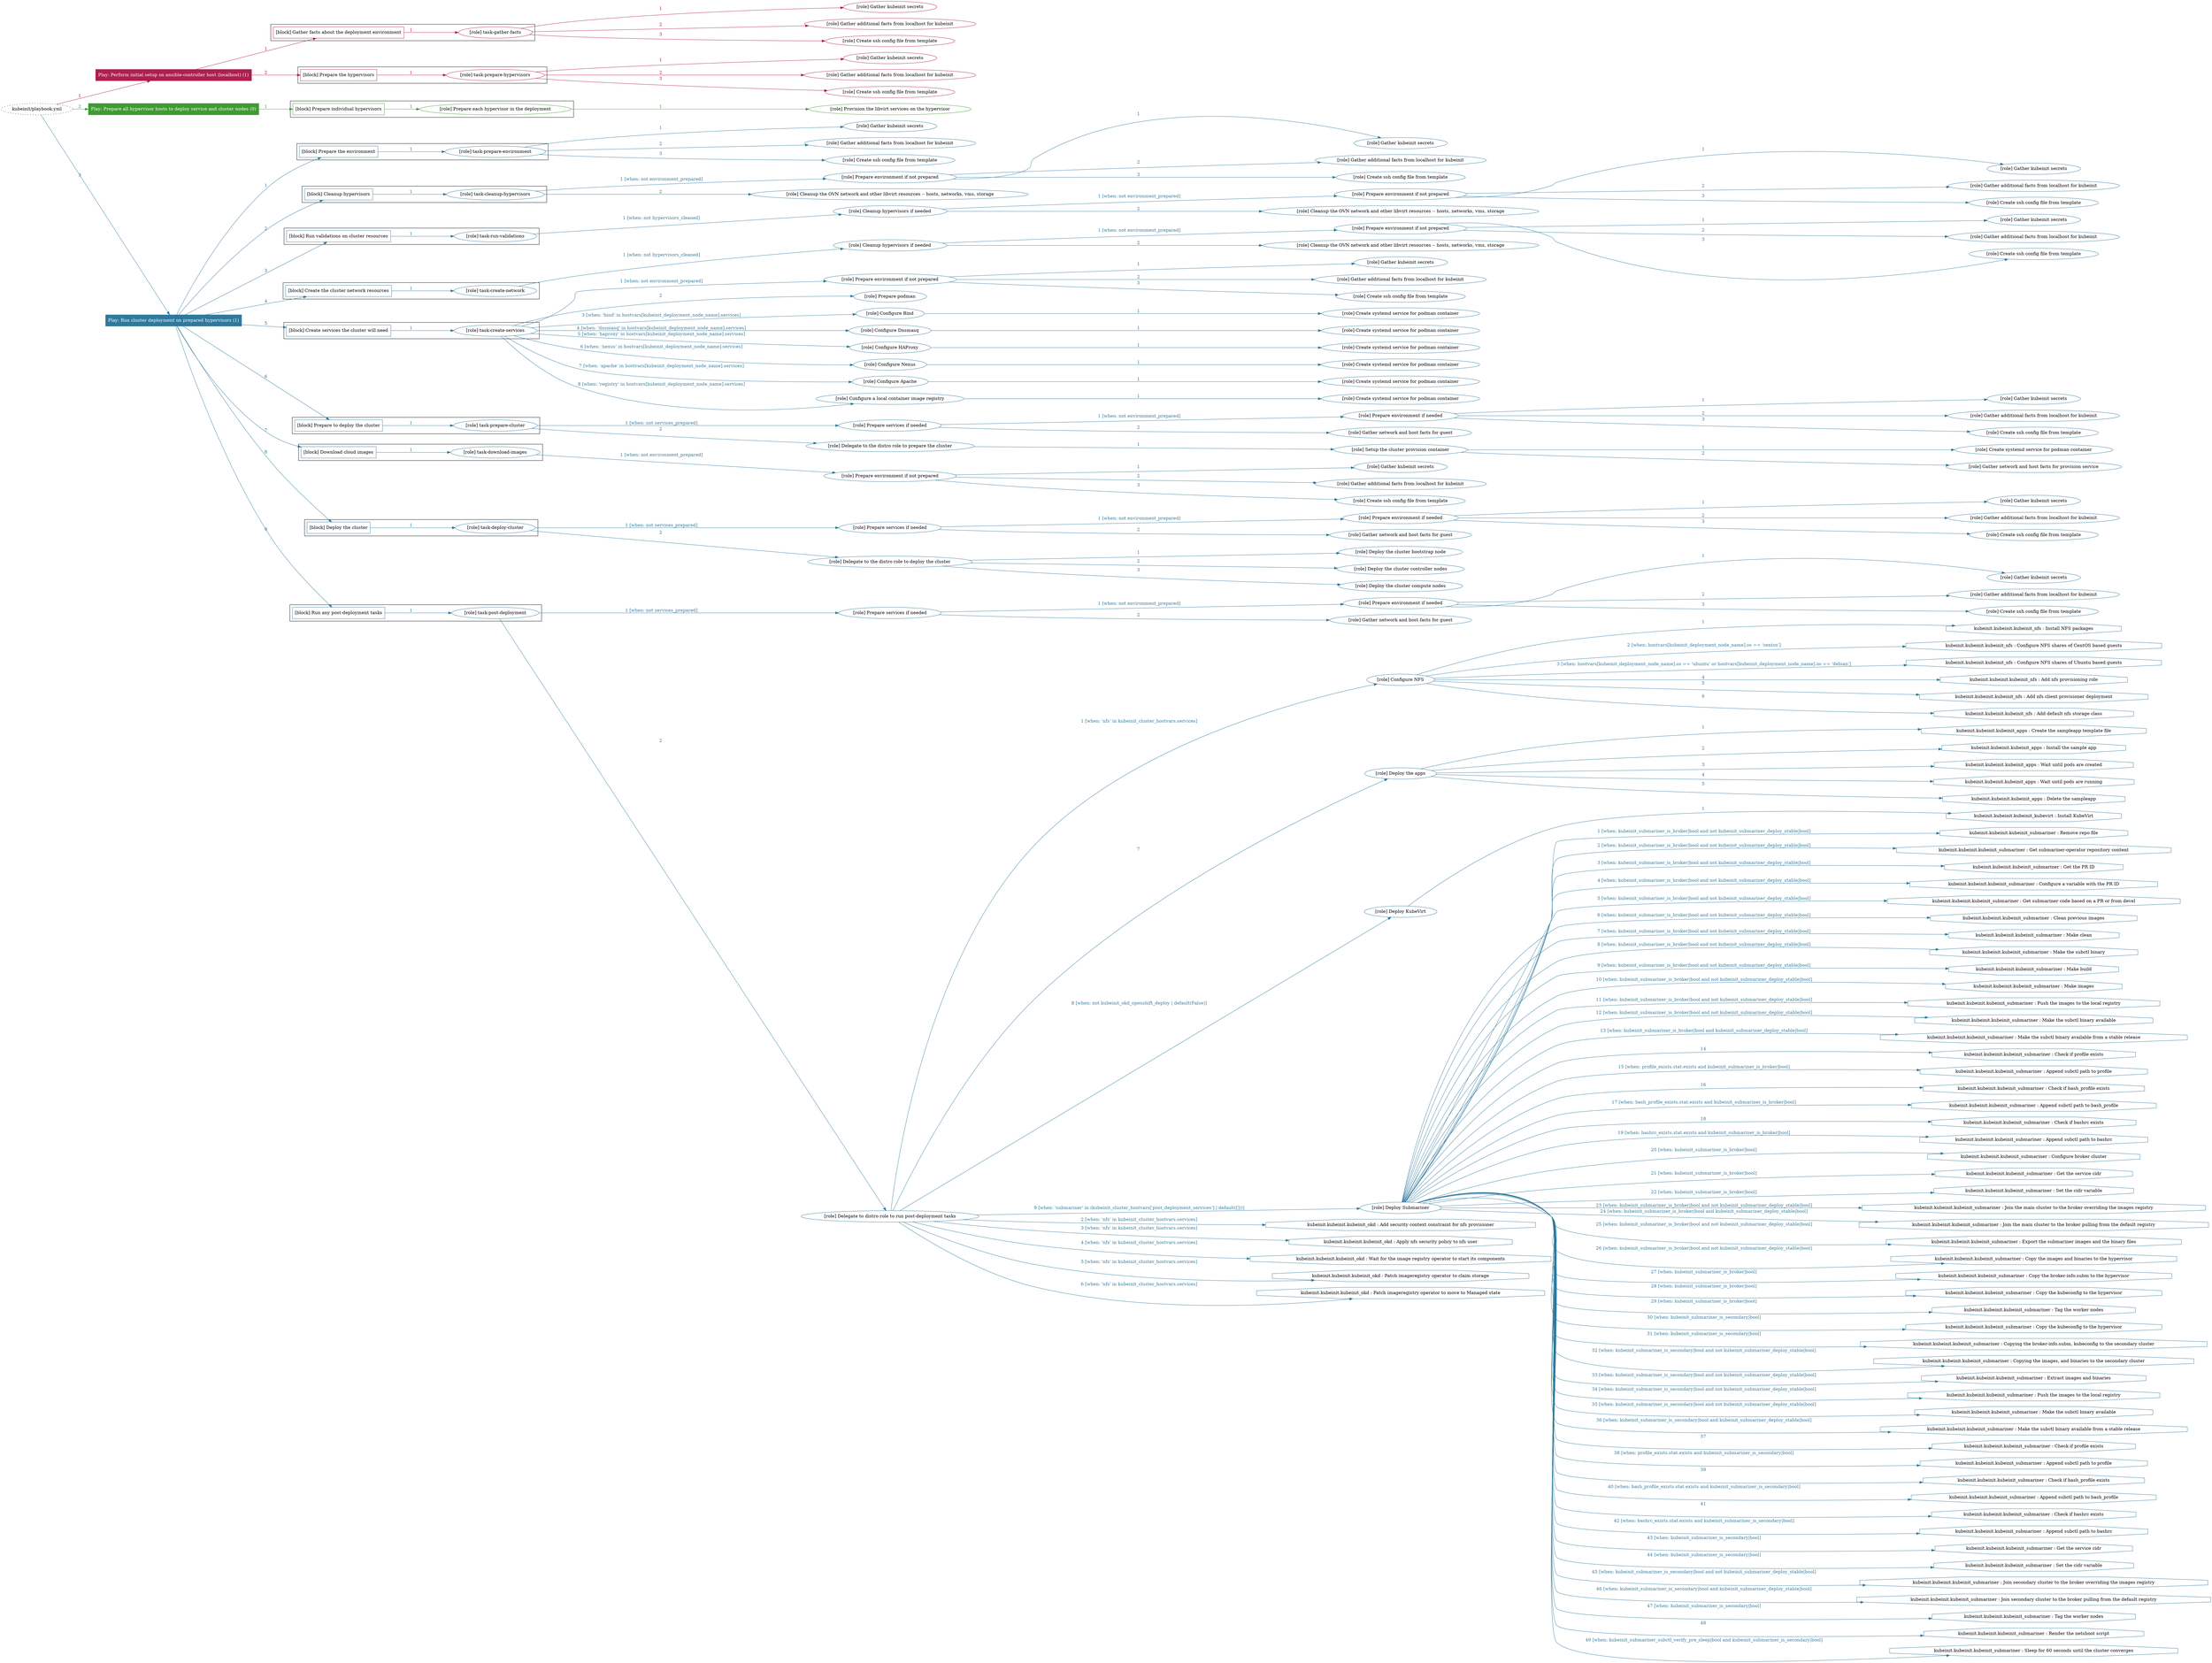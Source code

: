 digraph {
	graph [concentrate=true ordering=in rankdir=LR ratio=fill]
	edge [esep=5 sep=10]
	"kubeinit/playbook.yml" [id=root_node style=dotted]
	play_ff1b79e2 [label="Play: Perform initial setup on ansible-controller host (localhost) (1)" color="#ac204f" fontcolor="#ffffff" id=play_ff1b79e2 shape=box style=filled tooltip=localhost]
	"kubeinit/playbook.yml" -> play_ff1b79e2 [label="1 " color="#ac204f" fontcolor="#ac204f" id=edge_8318287f labeltooltip="1 " tooltip="1 "]
	subgraph "Gather kubeinit secrets" {
		role_d8b28b90 [label="[role] Gather kubeinit secrets" color="#ac204f" id=role_d8b28b90 tooltip="Gather kubeinit secrets"]
	}
	subgraph "Gather additional facts from localhost for kubeinit" {
		role_a167abe1 [label="[role] Gather additional facts from localhost for kubeinit" color="#ac204f" id=role_a167abe1 tooltip="Gather additional facts from localhost for kubeinit"]
	}
	subgraph "Create ssh config file from template" {
		role_71cc9ff4 [label="[role] Create ssh config file from template" color="#ac204f" id=role_71cc9ff4 tooltip="Create ssh config file from template"]
	}
	subgraph "task-gather-facts" {
		role_02ff4024 [label="[role] task-gather-facts" color="#ac204f" id=role_02ff4024 tooltip="task-gather-facts"]
		role_02ff4024 -> role_d8b28b90 [label="1 " color="#ac204f" fontcolor="#ac204f" id=edge_f868f415 labeltooltip="1 " tooltip="1 "]
		role_02ff4024 -> role_a167abe1 [label="2 " color="#ac204f" fontcolor="#ac204f" id=edge_9d001c9e labeltooltip="2 " tooltip="2 "]
		role_02ff4024 -> role_71cc9ff4 [label="3 " color="#ac204f" fontcolor="#ac204f" id=edge_0d9bae83 labeltooltip="3 " tooltip="3 "]
	}
	subgraph "Gather kubeinit secrets" {
		role_dc111de8 [label="[role] Gather kubeinit secrets" color="#ac204f" id=role_dc111de8 tooltip="Gather kubeinit secrets"]
	}
	subgraph "Gather additional facts from localhost for kubeinit" {
		role_6be0e063 [label="[role] Gather additional facts from localhost for kubeinit" color="#ac204f" id=role_6be0e063 tooltip="Gather additional facts from localhost for kubeinit"]
	}
	subgraph "Create ssh config file from template" {
		role_2a8935b2 [label="[role] Create ssh config file from template" color="#ac204f" id=role_2a8935b2 tooltip="Create ssh config file from template"]
	}
	subgraph "task-prepare-hypervisors" {
		role_f188f25c [label="[role] task-prepare-hypervisors" color="#ac204f" id=role_f188f25c tooltip="task-prepare-hypervisors"]
		role_f188f25c -> role_dc111de8 [label="1 " color="#ac204f" fontcolor="#ac204f" id=edge_ee0a3220 labeltooltip="1 " tooltip="1 "]
		role_f188f25c -> role_6be0e063 [label="2 " color="#ac204f" fontcolor="#ac204f" id=edge_3f80ad55 labeltooltip="2 " tooltip="2 "]
		role_f188f25c -> role_2a8935b2 [label="3 " color="#ac204f" fontcolor="#ac204f" id=edge_6bb64b2f labeltooltip="3 " tooltip="3 "]
	}
	subgraph "Play: Perform initial setup on ansible-controller host (localhost) (1)" {
		play_ff1b79e2 -> block_fb53c633 [label=1 color="#ac204f" fontcolor="#ac204f" id=edge_fc867b2b labeltooltip=1 tooltip=1]
		subgraph cluster_block_fb53c633 {
			block_fb53c633 [label="[block] Gather facts about the deployment environment" color="#ac204f" id=block_fb53c633 labeltooltip="Gather facts about the deployment environment" shape=box tooltip="Gather facts about the deployment environment"]
			block_fb53c633 -> role_02ff4024 [label="1 " color="#ac204f" fontcolor="#ac204f" id=edge_5dedfd2b labeltooltip="1 " tooltip="1 "]
		}
		play_ff1b79e2 -> block_cceb5ecb [label=2 color="#ac204f" fontcolor="#ac204f" id=edge_85da1198 labeltooltip=2 tooltip=2]
		subgraph cluster_block_cceb5ecb {
			block_cceb5ecb [label="[block] Prepare the hypervisors" color="#ac204f" id=block_cceb5ecb labeltooltip="Prepare the hypervisors" shape=box tooltip="Prepare the hypervisors"]
			block_cceb5ecb -> role_f188f25c [label="1 " color="#ac204f" fontcolor="#ac204f" id=edge_8666dd9d labeltooltip="1 " tooltip="1 "]
		}
	}
	play_077a8ab8 [label="Play: Prepare all hypervisor hosts to deploy service and cluster nodes (0)" color="#3d9c30" fontcolor="#ffffff" id=play_077a8ab8 shape=box style=filled tooltip="Play: Prepare all hypervisor hosts to deploy service and cluster nodes (0)"]
	"kubeinit/playbook.yml" -> play_077a8ab8 [label="2 " color="#3d9c30" fontcolor="#3d9c30" id=edge_f90cd1e7 labeltooltip="2 " tooltip="2 "]
	subgraph "Provision the libvirt services on the hypervisor" {
		role_72c744b0 [label="[role] Provision the libvirt services on the hypervisor" color="#3d9c30" id=role_72c744b0 tooltip="Provision the libvirt services on the hypervisor"]
	}
	subgraph "Prepare each hypervisor in the deployment" {
		role_0fb3da03 [label="[role] Prepare each hypervisor in the deployment" color="#3d9c30" id=role_0fb3da03 tooltip="Prepare each hypervisor in the deployment"]
		role_0fb3da03 -> role_72c744b0 [label="1 " color="#3d9c30" fontcolor="#3d9c30" id=edge_b9c2b9c2 labeltooltip="1 " tooltip="1 "]
	}
	subgraph "Play: Prepare all hypervisor hosts to deploy service and cluster nodes (0)" {
		play_077a8ab8 -> block_b13986ed [label=1 color="#3d9c30" fontcolor="#3d9c30" id=edge_7ab3df4d labeltooltip=1 tooltip=1]
		subgraph cluster_block_b13986ed {
			block_b13986ed [label="[block] Prepare individual hypervisors" color="#3d9c30" id=block_b13986ed labeltooltip="Prepare individual hypervisors" shape=box tooltip="Prepare individual hypervisors"]
			block_b13986ed -> role_0fb3da03 [label="1 " color="#3d9c30" fontcolor="#3d9c30" id=edge_cb542734 labeltooltip="1 " tooltip="1 "]
		}
	}
	play_94809717 [label="Play: Run cluster deployment on prepared hypervisors (1)" color="#30799c" fontcolor="#ffffff" id=play_94809717 shape=box style=filled tooltip=localhost]
	"kubeinit/playbook.yml" -> play_94809717 [label="3 " color="#30799c" fontcolor="#30799c" id=edge_b51b0674 labeltooltip="3 " tooltip="3 "]
	subgraph "Gather kubeinit secrets" {
		role_678c2941 [label="[role] Gather kubeinit secrets" color="#30799c" id=role_678c2941 tooltip="Gather kubeinit secrets"]
	}
	subgraph "Gather additional facts from localhost for kubeinit" {
		role_488c61ac [label="[role] Gather additional facts from localhost for kubeinit" color="#30799c" id=role_488c61ac tooltip="Gather additional facts from localhost for kubeinit"]
	}
	subgraph "Create ssh config file from template" {
		role_7b72ed5b [label="[role] Create ssh config file from template" color="#30799c" id=role_7b72ed5b tooltip="Create ssh config file from template"]
	}
	subgraph "task-prepare-environment" {
		role_c2a000fa [label="[role] task-prepare-environment" color="#30799c" id=role_c2a000fa tooltip="task-prepare-environment"]
		role_c2a000fa -> role_678c2941 [label="1 " color="#30799c" fontcolor="#30799c" id=edge_46d9f3ea labeltooltip="1 " tooltip="1 "]
		role_c2a000fa -> role_488c61ac [label="2 " color="#30799c" fontcolor="#30799c" id=edge_b5a9d8b1 labeltooltip="2 " tooltip="2 "]
		role_c2a000fa -> role_7b72ed5b [label="3 " color="#30799c" fontcolor="#30799c" id=edge_6c03a6fa labeltooltip="3 " tooltip="3 "]
	}
	subgraph "Gather kubeinit secrets" {
		role_05e5d0f3 [label="[role] Gather kubeinit secrets" color="#30799c" id=role_05e5d0f3 tooltip="Gather kubeinit secrets"]
	}
	subgraph "Gather additional facts from localhost for kubeinit" {
		role_333f3779 [label="[role] Gather additional facts from localhost for kubeinit" color="#30799c" id=role_333f3779 tooltip="Gather additional facts from localhost for kubeinit"]
	}
	subgraph "Create ssh config file from template" {
		role_ace85f7f [label="[role] Create ssh config file from template" color="#30799c" id=role_ace85f7f tooltip="Create ssh config file from template"]
	}
	subgraph "Prepare environment if not prepared" {
		role_0238b2d4 [label="[role] Prepare environment if not prepared" color="#30799c" id=role_0238b2d4 tooltip="Prepare environment if not prepared"]
		role_0238b2d4 -> role_05e5d0f3 [label="1 " color="#30799c" fontcolor="#30799c" id=edge_aef45d15 labeltooltip="1 " tooltip="1 "]
		role_0238b2d4 -> role_333f3779 [label="2 " color="#30799c" fontcolor="#30799c" id=edge_a19f9673 labeltooltip="2 " tooltip="2 "]
		role_0238b2d4 -> role_ace85f7f [label="3 " color="#30799c" fontcolor="#30799c" id=edge_03987139 labeltooltip="3 " tooltip="3 "]
	}
	subgraph "Cleanup the OVN network and other libvirt resources -- hosts, networks, vms, storage" {
		role_616394b2 [label="[role] Cleanup the OVN network and other libvirt resources -- hosts, networks, vms, storage" color="#30799c" id=role_616394b2 tooltip="Cleanup the OVN network and other libvirt resources -- hosts, networks, vms, storage"]
	}
	subgraph "task-cleanup-hypervisors" {
		role_72465f56 [label="[role] task-cleanup-hypervisors" color="#30799c" id=role_72465f56 tooltip="task-cleanup-hypervisors"]
		role_72465f56 -> role_0238b2d4 [label="1 [when: not environment_prepared]" color="#30799c" fontcolor="#30799c" id=edge_f42d510f labeltooltip="1 [when: not environment_prepared]" tooltip="1 [when: not environment_prepared]"]
		role_72465f56 -> role_616394b2 [label="2 " color="#30799c" fontcolor="#30799c" id=edge_e49c8ef5 labeltooltip="2 " tooltip="2 "]
	}
	subgraph "Gather kubeinit secrets" {
		role_cecd6a66 [label="[role] Gather kubeinit secrets" color="#30799c" id=role_cecd6a66 tooltip="Gather kubeinit secrets"]
	}
	subgraph "Gather additional facts from localhost for kubeinit" {
		role_ef78c27b [label="[role] Gather additional facts from localhost for kubeinit" color="#30799c" id=role_ef78c27b tooltip="Gather additional facts from localhost for kubeinit"]
	}
	subgraph "Create ssh config file from template" {
		role_267bfd6a [label="[role] Create ssh config file from template" color="#30799c" id=role_267bfd6a tooltip="Create ssh config file from template"]
	}
	subgraph "Prepare environment if not prepared" {
		role_26622c38 [label="[role] Prepare environment if not prepared" color="#30799c" id=role_26622c38 tooltip="Prepare environment if not prepared"]
		role_26622c38 -> role_cecd6a66 [label="1 " color="#30799c" fontcolor="#30799c" id=edge_ec56030a labeltooltip="1 " tooltip="1 "]
		role_26622c38 -> role_ef78c27b [label="2 " color="#30799c" fontcolor="#30799c" id=edge_ec82acbd labeltooltip="2 " tooltip="2 "]
		role_26622c38 -> role_267bfd6a [label="3 " color="#30799c" fontcolor="#30799c" id=edge_86b16111 labeltooltip="3 " tooltip="3 "]
	}
	subgraph "Cleanup the OVN network and other libvirt resources -- hosts, networks, vms, storage" {
		role_94327c3f [label="[role] Cleanup the OVN network and other libvirt resources -- hosts, networks, vms, storage" color="#30799c" id=role_94327c3f tooltip="Cleanup the OVN network and other libvirt resources -- hosts, networks, vms, storage"]
	}
	subgraph "Cleanup hypervisors if needed" {
		role_ff011d77 [label="[role] Cleanup hypervisors if needed" color="#30799c" id=role_ff011d77 tooltip="Cleanup hypervisors if needed"]
		role_ff011d77 -> role_26622c38 [label="1 [when: not environment_prepared]" color="#30799c" fontcolor="#30799c" id=edge_973f9417 labeltooltip="1 [when: not environment_prepared]" tooltip="1 [when: not environment_prepared]"]
		role_ff011d77 -> role_94327c3f [label="2 " color="#30799c" fontcolor="#30799c" id=edge_fd1baced labeltooltip="2 " tooltip="2 "]
	}
	subgraph "task-run-validations" {
		role_f128eb73 [label="[role] task-run-validations" color="#30799c" id=role_f128eb73 tooltip="task-run-validations"]
		role_f128eb73 -> role_ff011d77 [label="1 [when: not hypervisors_cleaned]" color="#30799c" fontcolor="#30799c" id=edge_7b6918a3 labeltooltip="1 [when: not hypervisors_cleaned]" tooltip="1 [when: not hypervisors_cleaned]"]
	}
	subgraph "Gather kubeinit secrets" {
		role_540fd5a6 [label="[role] Gather kubeinit secrets" color="#30799c" id=role_540fd5a6 tooltip="Gather kubeinit secrets"]
	}
	subgraph "Gather additional facts from localhost for kubeinit" {
		role_38cfe9eb [label="[role] Gather additional facts from localhost for kubeinit" color="#30799c" id=role_38cfe9eb tooltip="Gather additional facts from localhost for kubeinit"]
	}
	subgraph "Create ssh config file from template" {
		role_f117fc6b [label="[role] Create ssh config file from template" color="#30799c" id=role_f117fc6b tooltip="Create ssh config file from template"]
	}
	subgraph "Prepare environment if not prepared" {
		role_3c3ba39e [label="[role] Prepare environment if not prepared" color="#30799c" id=role_3c3ba39e tooltip="Prepare environment if not prepared"]
		role_3c3ba39e -> role_540fd5a6 [label="1 " color="#30799c" fontcolor="#30799c" id=edge_9100d9a2 labeltooltip="1 " tooltip="1 "]
		role_3c3ba39e -> role_38cfe9eb [label="2 " color="#30799c" fontcolor="#30799c" id=edge_06fc8ae8 labeltooltip="2 " tooltip="2 "]
		role_3c3ba39e -> role_f117fc6b [label="3 " color="#30799c" fontcolor="#30799c" id=edge_2fa6c5a1 labeltooltip="3 " tooltip="3 "]
	}
	subgraph "Cleanup the OVN network and other libvirt resources -- hosts, networks, vms, storage" {
		role_e37123b8 [label="[role] Cleanup the OVN network and other libvirt resources -- hosts, networks, vms, storage" color="#30799c" id=role_e37123b8 tooltip="Cleanup the OVN network and other libvirt resources -- hosts, networks, vms, storage"]
	}
	subgraph "Cleanup hypervisors if needed" {
		role_89b17f86 [label="[role] Cleanup hypervisors if needed" color="#30799c" id=role_89b17f86 tooltip="Cleanup hypervisors if needed"]
		role_89b17f86 -> role_3c3ba39e [label="1 [when: not environment_prepared]" color="#30799c" fontcolor="#30799c" id=edge_f8e1616c labeltooltip="1 [when: not environment_prepared]" tooltip="1 [when: not environment_prepared]"]
		role_89b17f86 -> role_e37123b8 [label="2 " color="#30799c" fontcolor="#30799c" id=edge_3fbf0de9 labeltooltip="2 " tooltip="2 "]
	}
	subgraph "task-create-network" {
		role_cbb9775d [label="[role] task-create-network" color="#30799c" id=role_cbb9775d tooltip="task-create-network"]
		role_cbb9775d -> role_89b17f86 [label="1 [when: not hypervisors_cleaned]" color="#30799c" fontcolor="#30799c" id=edge_5fccc214 labeltooltip="1 [when: not hypervisors_cleaned]" tooltip="1 [when: not hypervisors_cleaned]"]
	}
	subgraph "Gather kubeinit secrets" {
		role_8ccaec32 [label="[role] Gather kubeinit secrets" color="#30799c" id=role_8ccaec32 tooltip="Gather kubeinit secrets"]
	}
	subgraph "Gather additional facts from localhost for kubeinit" {
		role_ca7158e9 [label="[role] Gather additional facts from localhost for kubeinit" color="#30799c" id=role_ca7158e9 tooltip="Gather additional facts from localhost for kubeinit"]
	}
	subgraph "Create ssh config file from template" {
		role_61649ff3 [label="[role] Create ssh config file from template" color="#30799c" id=role_61649ff3 tooltip="Create ssh config file from template"]
	}
	subgraph "Prepare environment if not prepared" {
		role_e39cadbd [label="[role] Prepare environment if not prepared" color="#30799c" id=role_e39cadbd tooltip="Prepare environment if not prepared"]
		role_e39cadbd -> role_8ccaec32 [label="1 " color="#30799c" fontcolor="#30799c" id=edge_41f5116b labeltooltip="1 " tooltip="1 "]
		role_e39cadbd -> role_ca7158e9 [label="2 " color="#30799c" fontcolor="#30799c" id=edge_4301fe88 labeltooltip="2 " tooltip="2 "]
		role_e39cadbd -> role_61649ff3 [label="3 " color="#30799c" fontcolor="#30799c" id=edge_a261abb2 labeltooltip="3 " tooltip="3 "]
	}
	subgraph "Prepare podman" {
		role_8f5d5a46 [label="[role] Prepare podman" color="#30799c" id=role_8f5d5a46 tooltip="Prepare podman"]
	}
	subgraph "Create systemd service for podman container" {
		role_9f050003 [label="[role] Create systemd service for podman container" color="#30799c" id=role_9f050003 tooltip="Create systemd service for podman container"]
	}
	subgraph "Configure Bind" {
		role_716b3406 [label="[role] Configure Bind" color="#30799c" id=role_716b3406 tooltip="Configure Bind"]
		role_716b3406 -> role_9f050003 [label="1 " color="#30799c" fontcolor="#30799c" id=edge_9a1ec619 labeltooltip="1 " tooltip="1 "]
	}
	subgraph "Create systemd service for podman container" {
		role_e33a2689 [label="[role] Create systemd service for podman container" color="#30799c" id=role_e33a2689 tooltip="Create systemd service for podman container"]
	}
	subgraph "Configure Dnsmasq" {
		role_f0f23cbd [label="[role] Configure Dnsmasq" color="#30799c" id=role_f0f23cbd tooltip="Configure Dnsmasq"]
		role_f0f23cbd -> role_e33a2689 [label="1 " color="#30799c" fontcolor="#30799c" id=edge_327f0eb1 labeltooltip="1 " tooltip="1 "]
	}
	subgraph "Create systemd service for podman container" {
		role_a33fdbaf [label="[role] Create systemd service for podman container" color="#30799c" id=role_a33fdbaf tooltip="Create systemd service for podman container"]
	}
	subgraph "Configure HAProxy" {
		role_596b890f [label="[role] Configure HAProxy" color="#30799c" id=role_596b890f tooltip="Configure HAProxy"]
		role_596b890f -> role_a33fdbaf [label="1 " color="#30799c" fontcolor="#30799c" id=edge_f2af44e6 labeltooltip="1 " tooltip="1 "]
	}
	subgraph "Create systemd service for podman container" {
		role_420d55e8 [label="[role] Create systemd service for podman container" color="#30799c" id=role_420d55e8 tooltip="Create systemd service for podman container"]
	}
	subgraph "Configure Nexus" {
		role_b13f3c98 [label="[role] Configure Nexus" color="#30799c" id=role_b13f3c98 tooltip="Configure Nexus"]
		role_b13f3c98 -> role_420d55e8 [label="1 " color="#30799c" fontcolor="#30799c" id=edge_498a5691 labeltooltip="1 " tooltip="1 "]
	}
	subgraph "Create systemd service for podman container" {
		role_a51a8e5d [label="[role] Create systemd service for podman container" color="#30799c" id=role_a51a8e5d tooltip="Create systemd service for podman container"]
	}
	subgraph "Configure Apache" {
		role_227e3a45 [label="[role] Configure Apache" color="#30799c" id=role_227e3a45 tooltip="Configure Apache"]
		role_227e3a45 -> role_a51a8e5d [label="1 " color="#30799c" fontcolor="#30799c" id=edge_ba8edd13 labeltooltip="1 " tooltip="1 "]
	}
	subgraph "Create systemd service for podman container" {
		role_6371653b [label="[role] Create systemd service for podman container" color="#30799c" id=role_6371653b tooltip="Create systemd service for podman container"]
	}
	subgraph "Configure a local container image registry" {
		role_7eb9f7c0 [label="[role] Configure a local container image registry" color="#30799c" id=role_7eb9f7c0 tooltip="Configure a local container image registry"]
		role_7eb9f7c0 -> role_6371653b [label="1 " color="#30799c" fontcolor="#30799c" id=edge_13894af1 labeltooltip="1 " tooltip="1 "]
	}
	subgraph "task-create-services" {
		role_957ee223 [label="[role] task-create-services" color="#30799c" id=role_957ee223 tooltip="task-create-services"]
		role_957ee223 -> role_e39cadbd [label="1 [when: not environment_prepared]" color="#30799c" fontcolor="#30799c" id=edge_52337919 labeltooltip="1 [when: not environment_prepared]" tooltip="1 [when: not environment_prepared]"]
		role_957ee223 -> role_8f5d5a46 [label="2 " color="#30799c" fontcolor="#30799c" id=edge_8cdeb2dc labeltooltip="2 " tooltip="2 "]
		role_957ee223 -> role_716b3406 [label="3 [when: 'bind' in hostvars[kubeinit_deployment_node_name].services]" color="#30799c" fontcolor="#30799c" id=edge_e0833a18 labeltooltip="3 [when: 'bind' in hostvars[kubeinit_deployment_node_name].services]" tooltip="3 [when: 'bind' in hostvars[kubeinit_deployment_node_name].services]"]
		role_957ee223 -> role_f0f23cbd [label="4 [when: 'dnsmasq' in hostvars[kubeinit_deployment_node_name].services]" color="#30799c" fontcolor="#30799c" id=edge_9d3716f3 labeltooltip="4 [when: 'dnsmasq' in hostvars[kubeinit_deployment_node_name].services]" tooltip="4 [when: 'dnsmasq' in hostvars[kubeinit_deployment_node_name].services]"]
		role_957ee223 -> role_596b890f [label="5 [when: 'haproxy' in hostvars[kubeinit_deployment_node_name].services]" color="#30799c" fontcolor="#30799c" id=edge_b6444a2f labeltooltip="5 [when: 'haproxy' in hostvars[kubeinit_deployment_node_name].services]" tooltip="5 [when: 'haproxy' in hostvars[kubeinit_deployment_node_name].services]"]
		role_957ee223 -> role_b13f3c98 [label="6 [when: 'nexus' in hostvars[kubeinit_deployment_node_name].services]" color="#30799c" fontcolor="#30799c" id=edge_087966f6 labeltooltip="6 [when: 'nexus' in hostvars[kubeinit_deployment_node_name].services]" tooltip="6 [when: 'nexus' in hostvars[kubeinit_deployment_node_name].services]"]
		role_957ee223 -> role_227e3a45 [label="7 [when: 'apache' in hostvars[kubeinit_deployment_node_name].services]" color="#30799c" fontcolor="#30799c" id=edge_3fa598dd labeltooltip="7 [when: 'apache' in hostvars[kubeinit_deployment_node_name].services]" tooltip="7 [when: 'apache' in hostvars[kubeinit_deployment_node_name].services]"]
		role_957ee223 -> role_7eb9f7c0 [label="8 [when: 'registry' in hostvars[kubeinit_deployment_node_name].services]" color="#30799c" fontcolor="#30799c" id=edge_9ad9060b labeltooltip="8 [when: 'registry' in hostvars[kubeinit_deployment_node_name].services]" tooltip="8 [when: 'registry' in hostvars[kubeinit_deployment_node_name].services]"]
	}
	subgraph "Gather kubeinit secrets" {
		role_d8628e29 [label="[role] Gather kubeinit secrets" color="#30799c" id=role_d8628e29 tooltip="Gather kubeinit secrets"]
	}
	subgraph "Gather additional facts from localhost for kubeinit" {
		role_20963766 [label="[role] Gather additional facts from localhost for kubeinit" color="#30799c" id=role_20963766 tooltip="Gather additional facts from localhost for kubeinit"]
	}
	subgraph "Create ssh config file from template" {
		role_5216628f [label="[role] Create ssh config file from template" color="#30799c" id=role_5216628f tooltip="Create ssh config file from template"]
	}
	subgraph "Prepare environment if needed" {
		role_26ab3c93 [label="[role] Prepare environment if needed" color="#30799c" id=role_26ab3c93 tooltip="Prepare environment if needed"]
		role_26ab3c93 -> role_d8628e29 [label="1 " color="#30799c" fontcolor="#30799c" id=edge_bee80049 labeltooltip="1 " tooltip="1 "]
		role_26ab3c93 -> role_20963766 [label="2 " color="#30799c" fontcolor="#30799c" id=edge_04f54cef labeltooltip="2 " tooltip="2 "]
		role_26ab3c93 -> role_5216628f [label="3 " color="#30799c" fontcolor="#30799c" id=edge_af082a29 labeltooltip="3 " tooltip="3 "]
	}
	subgraph "Gather network and host facts for guest" {
		role_a1bf70e1 [label="[role] Gather network and host facts for guest" color="#30799c" id=role_a1bf70e1 tooltip="Gather network and host facts for guest"]
	}
	subgraph "Prepare services if needed" {
		role_9972b9ef [label="[role] Prepare services if needed" color="#30799c" id=role_9972b9ef tooltip="Prepare services if needed"]
		role_9972b9ef -> role_26ab3c93 [label="1 [when: not environment_prepared]" color="#30799c" fontcolor="#30799c" id=edge_2a54e5a1 labeltooltip="1 [when: not environment_prepared]" tooltip="1 [when: not environment_prepared]"]
		role_9972b9ef -> role_a1bf70e1 [label="2 " color="#30799c" fontcolor="#30799c" id=edge_c73f3b5d labeltooltip="2 " tooltip="2 "]
	}
	subgraph "Create systemd service for podman container" {
		role_11dfc1d8 [label="[role] Create systemd service for podman container" color="#30799c" id=role_11dfc1d8 tooltip="Create systemd service for podman container"]
	}
	subgraph "Gather network and host facts for provision service" {
		role_3cd6c0b5 [label="[role] Gather network and host facts for provision service" color="#30799c" id=role_3cd6c0b5 tooltip="Gather network and host facts for provision service"]
	}
	subgraph "Setup the cluster provision container" {
		role_87554a74 [label="[role] Setup the cluster provision container" color="#30799c" id=role_87554a74 tooltip="Setup the cluster provision container"]
		role_87554a74 -> role_11dfc1d8 [label="1 " color="#30799c" fontcolor="#30799c" id=edge_1a1e210c labeltooltip="1 " tooltip="1 "]
		role_87554a74 -> role_3cd6c0b5 [label="2 " color="#30799c" fontcolor="#30799c" id=edge_58fd4edc labeltooltip="2 " tooltip="2 "]
	}
	subgraph "Delegate to the distro role to prepare the cluster" {
		role_4103a7ce [label="[role] Delegate to the distro role to prepare the cluster" color="#30799c" id=role_4103a7ce tooltip="Delegate to the distro role to prepare the cluster"]
		role_4103a7ce -> role_87554a74 [label="1 " color="#30799c" fontcolor="#30799c" id=edge_4f68501d labeltooltip="1 " tooltip="1 "]
	}
	subgraph "task-prepare-cluster" {
		role_349e04fa [label="[role] task-prepare-cluster" color="#30799c" id=role_349e04fa tooltip="task-prepare-cluster"]
		role_349e04fa -> role_9972b9ef [label="1 [when: not services_prepared]" color="#30799c" fontcolor="#30799c" id=edge_0df53358 labeltooltip="1 [when: not services_prepared]" tooltip="1 [when: not services_prepared]"]
		role_349e04fa -> role_4103a7ce [label="2 " color="#30799c" fontcolor="#30799c" id=edge_a390dbce labeltooltip="2 " tooltip="2 "]
	}
	subgraph "Gather kubeinit secrets" {
		role_43787926 [label="[role] Gather kubeinit secrets" color="#30799c" id=role_43787926 tooltip="Gather kubeinit secrets"]
	}
	subgraph "Gather additional facts from localhost for kubeinit" {
		role_43016061 [label="[role] Gather additional facts from localhost for kubeinit" color="#30799c" id=role_43016061 tooltip="Gather additional facts from localhost for kubeinit"]
	}
	subgraph "Create ssh config file from template" {
		role_ee3f2617 [label="[role] Create ssh config file from template" color="#30799c" id=role_ee3f2617 tooltip="Create ssh config file from template"]
	}
	subgraph "Prepare environment if not prepared" {
		role_c54684ed [label="[role] Prepare environment if not prepared" color="#30799c" id=role_c54684ed tooltip="Prepare environment if not prepared"]
		role_c54684ed -> role_43787926 [label="1 " color="#30799c" fontcolor="#30799c" id=edge_f054b28c labeltooltip="1 " tooltip="1 "]
		role_c54684ed -> role_43016061 [label="2 " color="#30799c" fontcolor="#30799c" id=edge_a7ccd3d7 labeltooltip="2 " tooltip="2 "]
		role_c54684ed -> role_ee3f2617 [label="3 " color="#30799c" fontcolor="#30799c" id=edge_9e5ff9e1 labeltooltip="3 " tooltip="3 "]
	}
	subgraph "task-download-images" {
		role_476eae72 [label="[role] task-download-images" color="#30799c" id=role_476eae72 tooltip="task-download-images"]
		role_476eae72 -> role_c54684ed [label="1 [when: not environment_prepared]" color="#30799c" fontcolor="#30799c" id=edge_44246dbd labeltooltip="1 [when: not environment_prepared]" tooltip="1 [when: not environment_prepared]"]
	}
	subgraph "Gather kubeinit secrets" {
		role_7560f735 [label="[role] Gather kubeinit secrets" color="#30799c" id=role_7560f735 tooltip="Gather kubeinit secrets"]
	}
	subgraph "Gather additional facts from localhost for kubeinit" {
		role_ceca09ba [label="[role] Gather additional facts from localhost for kubeinit" color="#30799c" id=role_ceca09ba tooltip="Gather additional facts from localhost for kubeinit"]
	}
	subgraph "Create ssh config file from template" {
		role_3232111b [label="[role] Create ssh config file from template" color="#30799c" id=role_3232111b tooltip="Create ssh config file from template"]
	}
	subgraph "Prepare environment if needed" {
		role_01a89958 [label="[role] Prepare environment if needed" color="#30799c" id=role_01a89958 tooltip="Prepare environment if needed"]
		role_01a89958 -> role_7560f735 [label="1 " color="#30799c" fontcolor="#30799c" id=edge_17493988 labeltooltip="1 " tooltip="1 "]
		role_01a89958 -> role_ceca09ba [label="2 " color="#30799c" fontcolor="#30799c" id=edge_2a3de75d labeltooltip="2 " tooltip="2 "]
		role_01a89958 -> role_3232111b [label="3 " color="#30799c" fontcolor="#30799c" id=edge_f263952d labeltooltip="3 " tooltip="3 "]
	}
	subgraph "Gather network and host facts for guest" {
		role_e8ea13c3 [label="[role] Gather network and host facts for guest" color="#30799c" id=role_e8ea13c3 tooltip="Gather network and host facts for guest"]
	}
	subgraph "Prepare services if needed" {
		role_45800fe5 [label="[role] Prepare services if needed" color="#30799c" id=role_45800fe5 tooltip="Prepare services if needed"]
		role_45800fe5 -> role_01a89958 [label="1 [when: not environment_prepared]" color="#30799c" fontcolor="#30799c" id=edge_bacffee0 labeltooltip="1 [when: not environment_prepared]" tooltip="1 [when: not environment_prepared]"]
		role_45800fe5 -> role_e8ea13c3 [label="2 " color="#30799c" fontcolor="#30799c" id=edge_43678c48 labeltooltip="2 " tooltip="2 "]
	}
	subgraph "Deploy the cluster bootstrap node" {
		role_34a0316a [label="[role] Deploy the cluster bootstrap node" color="#30799c" id=role_34a0316a tooltip="Deploy the cluster bootstrap node"]
	}
	subgraph "Deploy the cluster controller nodes" {
		role_d3c75d96 [label="[role] Deploy the cluster controller nodes" color="#30799c" id=role_d3c75d96 tooltip="Deploy the cluster controller nodes"]
	}
	subgraph "Deploy the cluster compute nodes" {
		role_40f88bae [label="[role] Deploy the cluster compute nodes" color="#30799c" id=role_40f88bae tooltip="Deploy the cluster compute nodes"]
	}
	subgraph "Delegate to the distro role to deploy the cluster" {
		role_d76db59d [label="[role] Delegate to the distro role to deploy the cluster" color="#30799c" id=role_d76db59d tooltip="Delegate to the distro role to deploy the cluster"]
		role_d76db59d -> role_34a0316a [label="1 " color="#30799c" fontcolor="#30799c" id=edge_f0127a55 labeltooltip="1 " tooltip="1 "]
		role_d76db59d -> role_d3c75d96 [label="2 " color="#30799c" fontcolor="#30799c" id=edge_8199a9de labeltooltip="2 " tooltip="2 "]
		role_d76db59d -> role_40f88bae [label="3 " color="#30799c" fontcolor="#30799c" id=edge_df12056b labeltooltip="3 " tooltip="3 "]
	}
	subgraph "task-deploy-cluster" {
		role_2ef0db51 [label="[role] task-deploy-cluster" color="#30799c" id=role_2ef0db51 tooltip="task-deploy-cluster"]
		role_2ef0db51 -> role_45800fe5 [label="1 [when: not services_prepared]" color="#30799c" fontcolor="#30799c" id=edge_68625e41 labeltooltip="1 [when: not services_prepared]" tooltip="1 [when: not services_prepared]"]
		role_2ef0db51 -> role_d76db59d [label="2 " color="#30799c" fontcolor="#30799c" id=edge_a29baf23 labeltooltip="2 " tooltip="2 "]
	}
	subgraph "Gather kubeinit secrets" {
		role_1e2cfdc0 [label="[role] Gather kubeinit secrets" color="#30799c" id=role_1e2cfdc0 tooltip="Gather kubeinit secrets"]
	}
	subgraph "Gather additional facts from localhost for kubeinit" {
		role_61659273 [label="[role] Gather additional facts from localhost for kubeinit" color="#30799c" id=role_61659273 tooltip="Gather additional facts from localhost for kubeinit"]
	}
	subgraph "Create ssh config file from template" {
		role_174584b8 [label="[role] Create ssh config file from template" color="#30799c" id=role_174584b8 tooltip="Create ssh config file from template"]
	}
	subgraph "Prepare environment if needed" {
		role_19d2aa8c [label="[role] Prepare environment if needed" color="#30799c" id=role_19d2aa8c tooltip="Prepare environment if needed"]
		role_19d2aa8c -> role_1e2cfdc0 [label="1 " color="#30799c" fontcolor="#30799c" id=edge_805479df labeltooltip="1 " tooltip="1 "]
		role_19d2aa8c -> role_61659273 [label="2 " color="#30799c" fontcolor="#30799c" id=edge_a05514c0 labeltooltip="2 " tooltip="2 "]
		role_19d2aa8c -> role_174584b8 [label="3 " color="#30799c" fontcolor="#30799c" id=edge_65a3a28d labeltooltip="3 " tooltip="3 "]
	}
	subgraph "Gather network and host facts for guest" {
		role_1abd2689 [label="[role] Gather network and host facts for guest" color="#30799c" id=role_1abd2689 tooltip="Gather network and host facts for guest"]
	}
	subgraph "Prepare services if needed" {
		role_2c03406a [label="[role] Prepare services if needed" color="#30799c" id=role_2c03406a tooltip="Prepare services if needed"]
		role_2c03406a -> role_19d2aa8c [label="1 [when: not environment_prepared]" color="#30799c" fontcolor="#30799c" id=edge_af56c066 labeltooltip="1 [when: not environment_prepared]" tooltip="1 [when: not environment_prepared]"]
		role_2c03406a -> role_1abd2689 [label="2 " color="#30799c" fontcolor="#30799c" id=edge_c85fe8dd labeltooltip="2 " tooltip="2 "]
	}
	subgraph "Configure NFS" {
		role_a901e370 [label="[role] Configure NFS" color="#30799c" id=role_a901e370 tooltip="Configure NFS"]
		task_7524b7e7 [label="kubeinit.kubeinit.kubeinit_nfs : Install NFS packages" color="#30799c" id=task_7524b7e7 shape=octagon tooltip="kubeinit.kubeinit.kubeinit_nfs : Install NFS packages"]
		role_a901e370 -> task_7524b7e7 [label="1 " color="#30799c" fontcolor="#30799c" id=edge_8d78becd labeltooltip="1 " tooltip="1 "]
		task_1dbb4c9c [label="kubeinit.kubeinit.kubeinit_nfs : Configure NFS shares of CentOS based guests" color="#30799c" id=task_1dbb4c9c shape=octagon tooltip="kubeinit.kubeinit.kubeinit_nfs : Configure NFS shares of CentOS based guests"]
		role_a901e370 -> task_1dbb4c9c [label="2 [when: hostvars[kubeinit_deployment_node_name].os == 'centos']" color="#30799c" fontcolor="#30799c" id=edge_476aed38 labeltooltip="2 [when: hostvars[kubeinit_deployment_node_name].os == 'centos']" tooltip="2 [when: hostvars[kubeinit_deployment_node_name].os == 'centos']"]
		task_1babe411 [label="kubeinit.kubeinit.kubeinit_nfs : Configure NFS shares of Ubuntu based guests" color="#30799c" id=task_1babe411 shape=octagon tooltip="kubeinit.kubeinit.kubeinit_nfs : Configure NFS shares of Ubuntu based guests"]
		role_a901e370 -> task_1babe411 [label="3 [when: hostvars[kubeinit_deployment_node_name].os == 'ubuntu' or hostvars[kubeinit_deployment_node_name].os == 'debian']" color="#30799c" fontcolor="#30799c" id=edge_957b263b labeltooltip="3 [when: hostvars[kubeinit_deployment_node_name].os == 'ubuntu' or hostvars[kubeinit_deployment_node_name].os == 'debian']" tooltip="3 [when: hostvars[kubeinit_deployment_node_name].os == 'ubuntu' or hostvars[kubeinit_deployment_node_name].os == 'debian']"]
		task_afdc2c66 [label="kubeinit.kubeinit.kubeinit_nfs : Add nfs provisioning role" color="#30799c" id=task_afdc2c66 shape=octagon tooltip="kubeinit.kubeinit.kubeinit_nfs : Add nfs provisioning role"]
		role_a901e370 -> task_afdc2c66 [label="4 " color="#30799c" fontcolor="#30799c" id=edge_5b771b3b labeltooltip="4 " tooltip="4 "]
		task_3e59fa4a [label="kubeinit.kubeinit.kubeinit_nfs : Add nfs client provisioner deployment" color="#30799c" id=task_3e59fa4a shape=octagon tooltip="kubeinit.kubeinit.kubeinit_nfs : Add nfs client provisioner deployment"]
		role_a901e370 -> task_3e59fa4a [label="5 " color="#30799c" fontcolor="#30799c" id=edge_522998d5 labeltooltip="5 " tooltip="5 "]
		task_a957ecae [label="kubeinit.kubeinit.kubeinit_nfs : Add default nfs storage class" color="#30799c" id=task_a957ecae shape=octagon tooltip="kubeinit.kubeinit.kubeinit_nfs : Add default nfs storage class"]
		role_a901e370 -> task_a957ecae [label="6 " color="#30799c" fontcolor="#30799c" id=edge_ea475268 labeltooltip="6 " tooltip="6 "]
	}
	subgraph "Deploy the apps" {
		role_5c707d32 [label="[role] Deploy the apps" color="#30799c" id=role_5c707d32 tooltip="Deploy the apps"]
		task_8324b462 [label="kubeinit.kubeinit.kubeinit_apps : Create the sampleapp template file" color="#30799c" id=task_8324b462 shape=octagon tooltip="kubeinit.kubeinit.kubeinit_apps : Create the sampleapp template file"]
		role_5c707d32 -> task_8324b462 [label="1 " color="#30799c" fontcolor="#30799c" id=edge_6fcbf1b3 labeltooltip="1 " tooltip="1 "]
		task_2e656832 [label="kubeinit.kubeinit.kubeinit_apps : Install the sample app" color="#30799c" id=task_2e656832 shape=octagon tooltip="kubeinit.kubeinit.kubeinit_apps : Install the sample app"]
		role_5c707d32 -> task_2e656832 [label="2 " color="#30799c" fontcolor="#30799c" id=edge_a66c5f74 labeltooltip="2 " tooltip="2 "]
		task_9febe1cc [label="kubeinit.kubeinit.kubeinit_apps : Wait until pods are created" color="#30799c" id=task_9febe1cc shape=octagon tooltip="kubeinit.kubeinit.kubeinit_apps : Wait until pods are created"]
		role_5c707d32 -> task_9febe1cc [label="3 " color="#30799c" fontcolor="#30799c" id=edge_14cd9d79 labeltooltip="3 " tooltip="3 "]
		task_95b3333b [label="kubeinit.kubeinit.kubeinit_apps : Wait until pods are running" color="#30799c" id=task_95b3333b shape=octagon tooltip="kubeinit.kubeinit.kubeinit_apps : Wait until pods are running"]
		role_5c707d32 -> task_95b3333b [label="4 " color="#30799c" fontcolor="#30799c" id=edge_34e59f1d labeltooltip="4 " tooltip="4 "]
		task_18870697 [label="kubeinit.kubeinit.kubeinit_apps : Delete the sampleapp" color="#30799c" id=task_18870697 shape=octagon tooltip="kubeinit.kubeinit.kubeinit_apps : Delete the sampleapp"]
		role_5c707d32 -> task_18870697 [label="5 " color="#30799c" fontcolor="#30799c" id=edge_819000d5 labeltooltip="5 " tooltip="5 "]
	}
	subgraph "Deploy KubeVirt" {
		role_7472d226 [label="[role] Deploy KubeVirt" color="#30799c" id=role_7472d226 tooltip="Deploy KubeVirt"]
		task_cf1bbfbc [label="kubeinit.kubeinit.kubeinit_kubevirt : Install KubeVirt" color="#30799c" id=task_cf1bbfbc shape=octagon tooltip="kubeinit.kubeinit.kubeinit_kubevirt : Install KubeVirt"]
		role_7472d226 -> task_cf1bbfbc [label="1 " color="#30799c" fontcolor="#30799c" id=edge_a1504667 labeltooltip="1 " tooltip="1 "]
	}
	subgraph "Deploy Submariner" {
		role_d1ed7a70 [label="[role] Deploy Submariner" color="#30799c" id=role_d1ed7a70 tooltip="Deploy Submariner"]
		task_560c7d3c [label="kubeinit.kubeinit.kubeinit_submariner : Remove repo file" color="#30799c" id=task_560c7d3c shape=octagon tooltip="kubeinit.kubeinit.kubeinit_submariner : Remove repo file"]
		role_d1ed7a70 -> task_560c7d3c [label="1 [when: kubeinit_submariner_is_broker|bool and not kubeinit_submariner_deploy_stable|bool]" color="#30799c" fontcolor="#30799c" id=edge_ed22c953 labeltooltip="1 [when: kubeinit_submariner_is_broker|bool and not kubeinit_submariner_deploy_stable|bool]" tooltip="1 [when: kubeinit_submariner_is_broker|bool and not kubeinit_submariner_deploy_stable|bool]"]
		task_5a7ac8bc [label="kubeinit.kubeinit.kubeinit_submariner : Get submariner-operator repository content" color="#30799c" id=task_5a7ac8bc shape=octagon tooltip="kubeinit.kubeinit.kubeinit_submariner : Get submariner-operator repository content"]
		role_d1ed7a70 -> task_5a7ac8bc [label="2 [when: kubeinit_submariner_is_broker|bool and not kubeinit_submariner_deploy_stable|bool]" color="#30799c" fontcolor="#30799c" id=edge_4dd1f7f0 labeltooltip="2 [when: kubeinit_submariner_is_broker|bool and not kubeinit_submariner_deploy_stable|bool]" tooltip="2 [when: kubeinit_submariner_is_broker|bool and not kubeinit_submariner_deploy_stable|bool]"]
		task_f564c7d2 [label="kubeinit.kubeinit.kubeinit_submariner : Get the PR ID" color="#30799c" id=task_f564c7d2 shape=octagon tooltip="kubeinit.kubeinit.kubeinit_submariner : Get the PR ID"]
		role_d1ed7a70 -> task_f564c7d2 [label="3 [when: kubeinit_submariner_is_broker|bool and not kubeinit_submariner_deploy_stable|bool]" color="#30799c" fontcolor="#30799c" id=edge_703433fa labeltooltip="3 [when: kubeinit_submariner_is_broker|bool and not kubeinit_submariner_deploy_stable|bool]" tooltip="3 [when: kubeinit_submariner_is_broker|bool and not kubeinit_submariner_deploy_stable|bool]"]
		task_6225b206 [label="kubeinit.kubeinit.kubeinit_submariner : Configure a variable with the PR ID" color="#30799c" id=task_6225b206 shape=octagon tooltip="kubeinit.kubeinit.kubeinit_submariner : Configure a variable with the PR ID"]
		role_d1ed7a70 -> task_6225b206 [label="4 [when: kubeinit_submariner_is_broker|bool and not kubeinit_submariner_deploy_stable|bool]" color="#30799c" fontcolor="#30799c" id=edge_c41235ce labeltooltip="4 [when: kubeinit_submariner_is_broker|bool and not kubeinit_submariner_deploy_stable|bool]" tooltip="4 [when: kubeinit_submariner_is_broker|bool and not kubeinit_submariner_deploy_stable|bool]"]
		task_b5085caf [label="kubeinit.kubeinit.kubeinit_submariner : Get submariner code based on a PR or from devel" color="#30799c" id=task_b5085caf shape=octagon tooltip="kubeinit.kubeinit.kubeinit_submariner : Get submariner code based on a PR or from devel"]
		role_d1ed7a70 -> task_b5085caf [label="5 [when: kubeinit_submariner_is_broker|bool and not kubeinit_submariner_deploy_stable|bool]" color="#30799c" fontcolor="#30799c" id=edge_b7c1200f labeltooltip="5 [when: kubeinit_submariner_is_broker|bool and not kubeinit_submariner_deploy_stable|bool]" tooltip="5 [when: kubeinit_submariner_is_broker|bool and not kubeinit_submariner_deploy_stable|bool]"]
		task_1696e38f [label="kubeinit.kubeinit.kubeinit_submariner : Clean previous images" color="#30799c" id=task_1696e38f shape=octagon tooltip="kubeinit.kubeinit.kubeinit_submariner : Clean previous images"]
		role_d1ed7a70 -> task_1696e38f [label="6 [when: kubeinit_submariner_is_broker|bool and not kubeinit_submariner_deploy_stable|bool]" color="#30799c" fontcolor="#30799c" id=edge_00a9cb16 labeltooltip="6 [when: kubeinit_submariner_is_broker|bool and not kubeinit_submariner_deploy_stable|bool]" tooltip="6 [when: kubeinit_submariner_is_broker|bool and not kubeinit_submariner_deploy_stable|bool]"]
		task_3c9c338e [label="kubeinit.kubeinit.kubeinit_submariner : Make clean" color="#30799c" id=task_3c9c338e shape=octagon tooltip="kubeinit.kubeinit.kubeinit_submariner : Make clean"]
		role_d1ed7a70 -> task_3c9c338e [label="7 [when: kubeinit_submariner_is_broker|bool and not kubeinit_submariner_deploy_stable|bool]" color="#30799c" fontcolor="#30799c" id=edge_f2be97b1 labeltooltip="7 [when: kubeinit_submariner_is_broker|bool and not kubeinit_submariner_deploy_stable|bool]" tooltip="7 [when: kubeinit_submariner_is_broker|bool and not kubeinit_submariner_deploy_stable|bool]"]
		task_c2fcc7a3 [label="kubeinit.kubeinit.kubeinit_submariner : Make the subctl binary" color="#30799c" id=task_c2fcc7a3 shape=octagon tooltip="kubeinit.kubeinit.kubeinit_submariner : Make the subctl binary"]
		role_d1ed7a70 -> task_c2fcc7a3 [label="8 [when: kubeinit_submariner_is_broker|bool and not kubeinit_submariner_deploy_stable|bool]" color="#30799c" fontcolor="#30799c" id=edge_f8e3203a labeltooltip="8 [when: kubeinit_submariner_is_broker|bool and not kubeinit_submariner_deploy_stable|bool]" tooltip="8 [when: kubeinit_submariner_is_broker|bool and not kubeinit_submariner_deploy_stable|bool]"]
		task_dcc607ee [label="kubeinit.kubeinit.kubeinit_submariner : Make build" color="#30799c" id=task_dcc607ee shape=octagon tooltip="kubeinit.kubeinit.kubeinit_submariner : Make build"]
		role_d1ed7a70 -> task_dcc607ee [label="9 [when: kubeinit_submariner_is_broker|bool and not kubeinit_submariner_deploy_stable|bool]" color="#30799c" fontcolor="#30799c" id=edge_13e54792 labeltooltip="9 [when: kubeinit_submariner_is_broker|bool and not kubeinit_submariner_deploy_stable|bool]" tooltip="9 [when: kubeinit_submariner_is_broker|bool and not kubeinit_submariner_deploy_stable|bool]"]
		task_079b89ff [label="kubeinit.kubeinit.kubeinit_submariner : Make images" color="#30799c" id=task_079b89ff shape=octagon tooltip="kubeinit.kubeinit.kubeinit_submariner : Make images"]
		role_d1ed7a70 -> task_079b89ff [label="10 [when: kubeinit_submariner_is_broker|bool and not kubeinit_submariner_deploy_stable|bool]" color="#30799c" fontcolor="#30799c" id=edge_c29582c4 labeltooltip="10 [when: kubeinit_submariner_is_broker|bool and not kubeinit_submariner_deploy_stable|bool]" tooltip="10 [when: kubeinit_submariner_is_broker|bool and not kubeinit_submariner_deploy_stable|bool]"]
		task_a56d3d9f [label="kubeinit.kubeinit.kubeinit_submariner : Push the images to the local registry" color="#30799c" id=task_a56d3d9f shape=octagon tooltip="kubeinit.kubeinit.kubeinit_submariner : Push the images to the local registry"]
		role_d1ed7a70 -> task_a56d3d9f [label="11 [when: kubeinit_submariner_is_broker|bool and not kubeinit_submariner_deploy_stable|bool]" color="#30799c" fontcolor="#30799c" id=edge_5421d672 labeltooltip="11 [when: kubeinit_submariner_is_broker|bool and not kubeinit_submariner_deploy_stable|bool]" tooltip="11 [when: kubeinit_submariner_is_broker|bool and not kubeinit_submariner_deploy_stable|bool]"]
		task_c8796736 [label="kubeinit.kubeinit.kubeinit_submariner : Make the subctl binary available" color="#30799c" id=task_c8796736 shape=octagon tooltip="kubeinit.kubeinit.kubeinit_submariner : Make the subctl binary available"]
		role_d1ed7a70 -> task_c8796736 [label="12 [when: kubeinit_submariner_is_broker|bool and not kubeinit_submariner_deploy_stable|bool]" color="#30799c" fontcolor="#30799c" id=edge_242972d9 labeltooltip="12 [when: kubeinit_submariner_is_broker|bool and not kubeinit_submariner_deploy_stable|bool]" tooltip="12 [when: kubeinit_submariner_is_broker|bool and not kubeinit_submariner_deploy_stable|bool]"]
		task_ffd07d8c [label="kubeinit.kubeinit.kubeinit_submariner : Make the subctl binary available from a stable release" color="#30799c" id=task_ffd07d8c shape=octagon tooltip="kubeinit.kubeinit.kubeinit_submariner : Make the subctl binary available from a stable release"]
		role_d1ed7a70 -> task_ffd07d8c [label="13 [when: kubeinit_submariner_is_broker|bool and kubeinit_submariner_deploy_stable|bool]" color="#30799c" fontcolor="#30799c" id=edge_5d10ff60 labeltooltip="13 [when: kubeinit_submariner_is_broker|bool and kubeinit_submariner_deploy_stable|bool]" tooltip="13 [when: kubeinit_submariner_is_broker|bool and kubeinit_submariner_deploy_stable|bool]"]
		task_891c896c [label="kubeinit.kubeinit.kubeinit_submariner : Check if profile exists" color="#30799c" id=task_891c896c shape=octagon tooltip="kubeinit.kubeinit.kubeinit_submariner : Check if profile exists"]
		role_d1ed7a70 -> task_891c896c [label="14 " color="#30799c" fontcolor="#30799c" id=edge_2c1e3ad8 labeltooltip="14 " tooltip="14 "]
		task_be8727a5 [label="kubeinit.kubeinit.kubeinit_submariner : Append subctl path to profile" color="#30799c" id=task_be8727a5 shape=octagon tooltip="kubeinit.kubeinit.kubeinit_submariner : Append subctl path to profile"]
		role_d1ed7a70 -> task_be8727a5 [label="15 [when: profile_exists.stat.exists and kubeinit_submariner_is_broker|bool]" color="#30799c" fontcolor="#30799c" id=edge_ea3e6d4a labeltooltip="15 [when: profile_exists.stat.exists and kubeinit_submariner_is_broker|bool]" tooltip="15 [when: profile_exists.stat.exists and kubeinit_submariner_is_broker|bool]"]
		task_e2ac6d6b [label="kubeinit.kubeinit.kubeinit_submariner : Check if bash_profile exists" color="#30799c" id=task_e2ac6d6b shape=octagon tooltip="kubeinit.kubeinit.kubeinit_submariner : Check if bash_profile exists"]
		role_d1ed7a70 -> task_e2ac6d6b [label="16 " color="#30799c" fontcolor="#30799c" id=edge_0f3c0c4c labeltooltip="16 " tooltip="16 "]
		task_fea4a648 [label="kubeinit.kubeinit.kubeinit_submariner : Append subctl path to bash_profile" color="#30799c" id=task_fea4a648 shape=octagon tooltip="kubeinit.kubeinit.kubeinit_submariner : Append subctl path to bash_profile"]
		role_d1ed7a70 -> task_fea4a648 [label="17 [when: bash_profile_exists.stat.exists and kubeinit_submariner_is_broker|bool]" color="#30799c" fontcolor="#30799c" id=edge_c8bd92e9 labeltooltip="17 [when: bash_profile_exists.stat.exists and kubeinit_submariner_is_broker|bool]" tooltip="17 [when: bash_profile_exists.stat.exists and kubeinit_submariner_is_broker|bool]"]
		task_32bfd087 [label="kubeinit.kubeinit.kubeinit_submariner : Check if bashrc exists" color="#30799c" id=task_32bfd087 shape=octagon tooltip="kubeinit.kubeinit.kubeinit_submariner : Check if bashrc exists"]
		role_d1ed7a70 -> task_32bfd087 [label="18 " color="#30799c" fontcolor="#30799c" id=edge_96d7b2b8 labeltooltip="18 " tooltip="18 "]
		task_51e534dd [label="kubeinit.kubeinit.kubeinit_submariner : Append subctl path to bashrc" color="#30799c" id=task_51e534dd shape=octagon tooltip="kubeinit.kubeinit.kubeinit_submariner : Append subctl path to bashrc"]
		role_d1ed7a70 -> task_51e534dd [label="19 [when: bashrc_exists.stat.exists and kubeinit_submariner_is_broker|bool]" color="#30799c" fontcolor="#30799c" id=edge_35fe488a labeltooltip="19 [when: bashrc_exists.stat.exists and kubeinit_submariner_is_broker|bool]" tooltip="19 [when: bashrc_exists.stat.exists and kubeinit_submariner_is_broker|bool]"]
		task_0897e41a [label="kubeinit.kubeinit.kubeinit_submariner : Configure broker cluster" color="#30799c" id=task_0897e41a shape=octagon tooltip="kubeinit.kubeinit.kubeinit_submariner : Configure broker cluster"]
		role_d1ed7a70 -> task_0897e41a [label="20 [when: kubeinit_submariner_is_broker|bool]" color="#30799c" fontcolor="#30799c" id=edge_d3ad8abb labeltooltip="20 [when: kubeinit_submariner_is_broker|bool]" tooltip="20 [when: kubeinit_submariner_is_broker|bool]"]
		task_7a508380 [label="kubeinit.kubeinit.kubeinit_submariner : Get the service cidr" color="#30799c" id=task_7a508380 shape=octagon tooltip="kubeinit.kubeinit.kubeinit_submariner : Get the service cidr"]
		role_d1ed7a70 -> task_7a508380 [label="21 [when: kubeinit_submariner_is_broker|bool]" color="#30799c" fontcolor="#30799c" id=edge_af3b9595 labeltooltip="21 [when: kubeinit_submariner_is_broker|bool]" tooltip="21 [when: kubeinit_submariner_is_broker|bool]"]
		task_e242cd97 [label="kubeinit.kubeinit.kubeinit_submariner : Set the cidr variable" color="#30799c" id=task_e242cd97 shape=octagon tooltip="kubeinit.kubeinit.kubeinit_submariner : Set the cidr variable"]
		role_d1ed7a70 -> task_e242cd97 [label="22 [when: kubeinit_submariner_is_broker|bool]" color="#30799c" fontcolor="#30799c" id=edge_49bd083a labeltooltip="22 [when: kubeinit_submariner_is_broker|bool]" tooltip="22 [when: kubeinit_submariner_is_broker|bool]"]
		task_0d6898a9 [label="kubeinit.kubeinit.kubeinit_submariner : Join the main cluster to the broker overriding the images registry" color="#30799c" id=task_0d6898a9 shape=octagon tooltip="kubeinit.kubeinit.kubeinit_submariner : Join the main cluster to the broker overriding the images registry"]
		role_d1ed7a70 -> task_0d6898a9 [label="23 [when: kubeinit_submariner_is_broker|bool and not kubeinit_submariner_deploy_stable|bool]" color="#30799c" fontcolor="#30799c" id=edge_665ae483 labeltooltip="23 [when: kubeinit_submariner_is_broker|bool and not kubeinit_submariner_deploy_stable|bool]" tooltip="23 [when: kubeinit_submariner_is_broker|bool and not kubeinit_submariner_deploy_stable|bool]"]
		task_6e86dd6e [label="kubeinit.kubeinit.kubeinit_submariner : Join the main cluster to the broker pulling from the default registry" color="#30799c" id=task_6e86dd6e shape=octagon tooltip="kubeinit.kubeinit.kubeinit_submariner : Join the main cluster to the broker pulling from the default registry"]
		role_d1ed7a70 -> task_6e86dd6e [label="24 [when: kubeinit_submariner_is_broker|bool and kubeinit_submariner_deploy_stable|bool]" color="#30799c" fontcolor="#30799c" id=edge_83a021c0 labeltooltip="24 [when: kubeinit_submariner_is_broker|bool and kubeinit_submariner_deploy_stable|bool]" tooltip="24 [when: kubeinit_submariner_is_broker|bool and kubeinit_submariner_deploy_stable|bool]"]
		task_262537ee [label="kubeinit.kubeinit.kubeinit_submariner : Export the submariner images and the binary files" color="#30799c" id=task_262537ee shape=octagon tooltip="kubeinit.kubeinit.kubeinit_submariner : Export the submariner images and the binary files"]
		role_d1ed7a70 -> task_262537ee [label="25 [when: kubeinit_submariner_is_broker|bool and not kubeinit_submariner_deploy_stable|bool]" color="#30799c" fontcolor="#30799c" id=edge_b78217c5 labeltooltip="25 [when: kubeinit_submariner_is_broker|bool and not kubeinit_submariner_deploy_stable|bool]" tooltip="25 [when: kubeinit_submariner_is_broker|bool and not kubeinit_submariner_deploy_stable|bool]"]
		task_1a1b1af5 [label="kubeinit.kubeinit.kubeinit_submariner : Copy the images and binaries to the hypervisor" color="#30799c" id=task_1a1b1af5 shape=octagon tooltip="kubeinit.kubeinit.kubeinit_submariner : Copy the images and binaries to the hypervisor"]
		role_d1ed7a70 -> task_1a1b1af5 [label="26 [when: kubeinit_submariner_is_broker|bool and not kubeinit_submariner_deploy_stable|bool]" color="#30799c" fontcolor="#30799c" id=edge_b9ff7aa7 labeltooltip="26 [when: kubeinit_submariner_is_broker|bool and not kubeinit_submariner_deploy_stable|bool]" tooltip="26 [when: kubeinit_submariner_is_broker|bool and not kubeinit_submariner_deploy_stable|bool]"]
		task_e9ef3386 [label="kubeinit.kubeinit.kubeinit_submariner : Copy the broker-info.subm to the hypervisor" color="#30799c" id=task_e9ef3386 shape=octagon tooltip="kubeinit.kubeinit.kubeinit_submariner : Copy the broker-info.subm to the hypervisor"]
		role_d1ed7a70 -> task_e9ef3386 [label="27 [when: kubeinit_submariner_is_broker|bool]" color="#30799c" fontcolor="#30799c" id=edge_c7ad7b18 labeltooltip="27 [when: kubeinit_submariner_is_broker|bool]" tooltip="27 [when: kubeinit_submariner_is_broker|bool]"]
		task_5daeb46b [label="kubeinit.kubeinit.kubeinit_submariner : Copy the kubeconfig to the hypervisor" color="#30799c" id=task_5daeb46b shape=octagon tooltip="kubeinit.kubeinit.kubeinit_submariner : Copy the kubeconfig to the hypervisor"]
		role_d1ed7a70 -> task_5daeb46b [label="28 [when: kubeinit_submariner_is_broker|bool]" color="#30799c" fontcolor="#30799c" id=edge_ad43f7a8 labeltooltip="28 [when: kubeinit_submariner_is_broker|bool]" tooltip="28 [when: kubeinit_submariner_is_broker|bool]"]
		task_ef9ae90e [label="kubeinit.kubeinit.kubeinit_submariner : Tag the worker nodes" color="#30799c" id=task_ef9ae90e shape=octagon tooltip="kubeinit.kubeinit.kubeinit_submariner : Tag the worker nodes"]
		role_d1ed7a70 -> task_ef9ae90e [label="29 [when: kubeinit_submariner_is_broker|bool]" color="#30799c" fontcolor="#30799c" id=edge_d76c48ae labeltooltip="29 [when: kubeinit_submariner_is_broker|bool]" tooltip="29 [when: kubeinit_submariner_is_broker|bool]"]
		task_2060e22f [label="kubeinit.kubeinit.kubeinit_submariner : Copy the kubeconfig to the hypervisor" color="#30799c" id=task_2060e22f shape=octagon tooltip="kubeinit.kubeinit.kubeinit_submariner : Copy the kubeconfig to the hypervisor"]
		role_d1ed7a70 -> task_2060e22f [label="30 [when: kubeinit_submariner_is_secondary|bool]" color="#30799c" fontcolor="#30799c" id=edge_8d545836 labeltooltip="30 [when: kubeinit_submariner_is_secondary|bool]" tooltip="30 [when: kubeinit_submariner_is_secondary|bool]"]
		task_a3568059 [label="kubeinit.kubeinit.kubeinit_submariner : Copying the broker-info.subm, kubeconfig to the secondary cluster" color="#30799c" id=task_a3568059 shape=octagon tooltip="kubeinit.kubeinit.kubeinit_submariner : Copying the broker-info.subm, kubeconfig to the secondary cluster"]
		role_d1ed7a70 -> task_a3568059 [label="31 [when: kubeinit_submariner_is_secondary|bool]" color="#30799c" fontcolor="#30799c" id=edge_4c83ff2a labeltooltip="31 [when: kubeinit_submariner_is_secondary|bool]" tooltip="31 [when: kubeinit_submariner_is_secondary|bool]"]
		task_f03f4ab9 [label="kubeinit.kubeinit.kubeinit_submariner : Copying the images, and binaries to the secondary cluster" color="#30799c" id=task_f03f4ab9 shape=octagon tooltip="kubeinit.kubeinit.kubeinit_submariner : Copying the images, and binaries to the secondary cluster"]
		role_d1ed7a70 -> task_f03f4ab9 [label="32 [when: kubeinit_submariner_is_secondary|bool and not kubeinit_submariner_deploy_stable|bool]" color="#30799c" fontcolor="#30799c" id=edge_2938715f labeltooltip="32 [when: kubeinit_submariner_is_secondary|bool and not kubeinit_submariner_deploy_stable|bool]" tooltip="32 [when: kubeinit_submariner_is_secondary|bool and not kubeinit_submariner_deploy_stable|bool]"]
		task_79e6c7d8 [label="kubeinit.kubeinit.kubeinit_submariner : Extract images and binaries" color="#30799c" id=task_79e6c7d8 shape=octagon tooltip="kubeinit.kubeinit.kubeinit_submariner : Extract images and binaries"]
		role_d1ed7a70 -> task_79e6c7d8 [label="33 [when: kubeinit_submariner_is_secondary|bool and not kubeinit_submariner_deploy_stable|bool]" color="#30799c" fontcolor="#30799c" id=edge_9a492395 labeltooltip="33 [when: kubeinit_submariner_is_secondary|bool and not kubeinit_submariner_deploy_stable|bool]" tooltip="33 [when: kubeinit_submariner_is_secondary|bool and not kubeinit_submariner_deploy_stable|bool]"]
		task_c4586b0c [label="kubeinit.kubeinit.kubeinit_submariner : Push the images to the local registry" color="#30799c" id=task_c4586b0c shape=octagon tooltip="kubeinit.kubeinit.kubeinit_submariner : Push the images to the local registry"]
		role_d1ed7a70 -> task_c4586b0c [label="34 [when: kubeinit_submariner_is_secondary|bool and not kubeinit_submariner_deploy_stable|bool]" color="#30799c" fontcolor="#30799c" id=edge_5e45e132 labeltooltip="34 [when: kubeinit_submariner_is_secondary|bool and not kubeinit_submariner_deploy_stable|bool]" tooltip="34 [when: kubeinit_submariner_is_secondary|bool and not kubeinit_submariner_deploy_stable|bool]"]
		task_4c4dc597 [label="kubeinit.kubeinit.kubeinit_submariner : Make the subctl binary available" color="#30799c" id=task_4c4dc597 shape=octagon tooltip="kubeinit.kubeinit.kubeinit_submariner : Make the subctl binary available"]
		role_d1ed7a70 -> task_4c4dc597 [label="35 [when: kubeinit_submariner_is_secondary|bool and not kubeinit_submariner_deploy_stable|bool]" color="#30799c" fontcolor="#30799c" id=edge_5f930152 labeltooltip="35 [when: kubeinit_submariner_is_secondary|bool and not kubeinit_submariner_deploy_stable|bool]" tooltip="35 [when: kubeinit_submariner_is_secondary|bool and not kubeinit_submariner_deploy_stable|bool]"]
		task_d70af970 [label="kubeinit.kubeinit.kubeinit_submariner : Make the subctl binary available from a stable release" color="#30799c" id=task_d70af970 shape=octagon tooltip="kubeinit.kubeinit.kubeinit_submariner : Make the subctl binary available from a stable release"]
		role_d1ed7a70 -> task_d70af970 [label="36 [when: kubeinit_submariner_is_secondary|bool and kubeinit_submariner_deploy_stable|bool]" color="#30799c" fontcolor="#30799c" id=edge_4c698c73 labeltooltip="36 [when: kubeinit_submariner_is_secondary|bool and kubeinit_submariner_deploy_stable|bool]" tooltip="36 [when: kubeinit_submariner_is_secondary|bool and kubeinit_submariner_deploy_stable|bool]"]
		task_f13eb6e6 [label="kubeinit.kubeinit.kubeinit_submariner : Check if profile exists" color="#30799c" id=task_f13eb6e6 shape=octagon tooltip="kubeinit.kubeinit.kubeinit_submariner : Check if profile exists"]
		role_d1ed7a70 -> task_f13eb6e6 [label="37 " color="#30799c" fontcolor="#30799c" id=edge_00fe94ac labeltooltip="37 " tooltip="37 "]
		task_a4198c5e [label="kubeinit.kubeinit.kubeinit_submariner : Append subctl path to profile" color="#30799c" id=task_a4198c5e shape=octagon tooltip="kubeinit.kubeinit.kubeinit_submariner : Append subctl path to profile"]
		role_d1ed7a70 -> task_a4198c5e [label="38 [when: profile_exists.stat.exists and kubeinit_submariner_is_secondary|bool]" color="#30799c" fontcolor="#30799c" id=edge_cea7cdef labeltooltip="38 [when: profile_exists.stat.exists and kubeinit_submariner_is_secondary|bool]" tooltip="38 [when: profile_exists.stat.exists and kubeinit_submariner_is_secondary|bool]"]
		task_ed1926da [label="kubeinit.kubeinit.kubeinit_submariner : Check if bash_profile exists" color="#30799c" id=task_ed1926da shape=octagon tooltip="kubeinit.kubeinit.kubeinit_submariner : Check if bash_profile exists"]
		role_d1ed7a70 -> task_ed1926da [label="39 " color="#30799c" fontcolor="#30799c" id=edge_8b36e6cd labeltooltip="39 " tooltip="39 "]
		task_50079003 [label="kubeinit.kubeinit.kubeinit_submariner : Append subctl path to bash_profile" color="#30799c" id=task_50079003 shape=octagon tooltip="kubeinit.kubeinit.kubeinit_submariner : Append subctl path to bash_profile"]
		role_d1ed7a70 -> task_50079003 [label="40 [when: bash_profile_exists.stat.exists and kubeinit_submariner_is_secondary|bool]" color="#30799c" fontcolor="#30799c" id=edge_383a2448 labeltooltip="40 [when: bash_profile_exists.stat.exists and kubeinit_submariner_is_secondary|bool]" tooltip="40 [when: bash_profile_exists.stat.exists and kubeinit_submariner_is_secondary|bool]"]
		task_c3ab24c4 [label="kubeinit.kubeinit.kubeinit_submariner : Check if bashrc exists" color="#30799c" id=task_c3ab24c4 shape=octagon tooltip="kubeinit.kubeinit.kubeinit_submariner : Check if bashrc exists"]
		role_d1ed7a70 -> task_c3ab24c4 [label="41 " color="#30799c" fontcolor="#30799c" id=edge_955e0ec8 labeltooltip="41 " tooltip="41 "]
		task_26f6a10d [label="kubeinit.kubeinit.kubeinit_submariner : Append subctl path to bashrc" color="#30799c" id=task_26f6a10d shape=octagon tooltip="kubeinit.kubeinit.kubeinit_submariner : Append subctl path to bashrc"]
		role_d1ed7a70 -> task_26f6a10d [label="42 [when: bashrc_exists.stat.exists and kubeinit_submariner_is_secondary|bool]" color="#30799c" fontcolor="#30799c" id=edge_6756ef30 labeltooltip="42 [when: bashrc_exists.stat.exists and kubeinit_submariner_is_secondary|bool]" tooltip="42 [when: bashrc_exists.stat.exists and kubeinit_submariner_is_secondary|bool]"]
		task_2389b140 [label="kubeinit.kubeinit.kubeinit_submariner : Get the service cidr" color="#30799c" id=task_2389b140 shape=octagon tooltip="kubeinit.kubeinit.kubeinit_submariner : Get the service cidr"]
		role_d1ed7a70 -> task_2389b140 [label="43 [when: kubeinit_submariner_is_secondary|bool]" color="#30799c" fontcolor="#30799c" id=edge_9afe4fe8 labeltooltip="43 [when: kubeinit_submariner_is_secondary|bool]" tooltip="43 [when: kubeinit_submariner_is_secondary|bool]"]
		task_6b159b93 [label="kubeinit.kubeinit.kubeinit_submariner : Set the cidr variable" color="#30799c" id=task_6b159b93 shape=octagon tooltip="kubeinit.kubeinit.kubeinit_submariner : Set the cidr variable"]
		role_d1ed7a70 -> task_6b159b93 [label="44 [when: kubeinit_submariner_is_secondary|bool]" color="#30799c" fontcolor="#30799c" id=edge_ce60b3c6 labeltooltip="44 [when: kubeinit_submariner_is_secondary|bool]" tooltip="44 [when: kubeinit_submariner_is_secondary|bool]"]
		task_d2ea8b7e [label="kubeinit.kubeinit.kubeinit_submariner : Join secondary cluster to the broker overriding the images registry" color="#30799c" id=task_d2ea8b7e shape=octagon tooltip="kubeinit.kubeinit.kubeinit_submariner : Join secondary cluster to the broker overriding the images registry"]
		role_d1ed7a70 -> task_d2ea8b7e [label="45 [when: kubeinit_submariner_is_secondary|bool and not kubeinit_submariner_deploy_stable|bool]" color="#30799c" fontcolor="#30799c" id=edge_16497eb6 labeltooltip="45 [when: kubeinit_submariner_is_secondary|bool and not kubeinit_submariner_deploy_stable|bool]" tooltip="45 [when: kubeinit_submariner_is_secondary|bool and not kubeinit_submariner_deploy_stable|bool]"]
		task_6ff1459b [label="kubeinit.kubeinit.kubeinit_submariner : Join secondary cluster to the broker pulling from the default registry" color="#30799c" id=task_6ff1459b shape=octagon tooltip="kubeinit.kubeinit.kubeinit_submariner : Join secondary cluster to the broker pulling from the default registry"]
		role_d1ed7a70 -> task_6ff1459b [label="46 [when: kubeinit_submariner_is_secondary|bool and kubeinit_submariner_deploy_stable|bool]" color="#30799c" fontcolor="#30799c" id=edge_80b98a24 labeltooltip="46 [when: kubeinit_submariner_is_secondary|bool and kubeinit_submariner_deploy_stable|bool]" tooltip="46 [when: kubeinit_submariner_is_secondary|bool and kubeinit_submariner_deploy_stable|bool]"]
		task_e7385b62 [label="kubeinit.kubeinit.kubeinit_submariner : Tag the worker nodes" color="#30799c" id=task_e7385b62 shape=octagon tooltip="kubeinit.kubeinit.kubeinit_submariner : Tag the worker nodes"]
		role_d1ed7a70 -> task_e7385b62 [label="47 [when: kubeinit_submariner_is_secondary|bool]" color="#30799c" fontcolor="#30799c" id=edge_15b6e597 labeltooltip="47 [when: kubeinit_submariner_is_secondary|bool]" tooltip="47 [when: kubeinit_submariner_is_secondary|bool]"]
		task_370900ce [label="kubeinit.kubeinit.kubeinit_submariner : Render the netshoot script" color="#30799c" id=task_370900ce shape=octagon tooltip="kubeinit.kubeinit.kubeinit_submariner : Render the netshoot script"]
		role_d1ed7a70 -> task_370900ce [label="48 " color="#30799c" fontcolor="#30799c" id=edge_b5c1999c labeltooltip="48 " tooltip="48 "]
		task_b0f3d406 [label="kubeinit.kubeinit.kubeinit_submariner : Sleep for 60 seconds until the cluster converges" color="#30799c" id=task_b0f3d406 shape=octagon tooltip="kubeinit.kubeinit.kubeinit_submariner : Sleep for 60 seconds until the cluster converges"]
		role_d1ed7a70 -> task_b0f3d406 [label="49 [when: kubeinit_submariner_subctl_verify_pre_sleep|bool and kubeinit_submariner_is_secondary|bool]" color="#30799c" fontcolor="#30799c" id=edge_13cd4f33 labeltooltip="49 [when: kubeinit_submariner_subctl_verify_pre_sleep|bool and kubeinit_submariner_is_secondary|bool]" tooltip="49 [when: kubeinit_submariner_subctl_verify_pre_sleep|bool and kubeinit_submariner_is_secondary|bool]"]
	}
	subgraph "Delegate to distro role to run post-deployment tasks" {
		role_6d4c80c2 [label="[role] Delegate to distro role to run post-deployment tasks" color="#30799c" id=role_6d4c80c2 tooltip="Delegate to distro role to run post-deployment tasks"]
		role_6d4c80c2 -> role_a901e370 [label="1 [when: 'nfs' in kubeinit_cluster_hostvars.services]" color="#30799c" fontcolor="#30799c" id=edge_bf5888be labeltooltip="1 [when: 'nfs' in kubeinit_cluster_hostvars.services]" tooltip="1 [when: 'nfs' in kubeinit_cluster_hostvars.services]"]
		task_4ed9f14a [label="kubeinit.kubeinit.kubeinit_okd : Add security context constraint for nfs provisioner" color="#30799c" id=task_4ed9f14a shape=octagon tooltip="kubeinit.kubeinit.kubeinit_okd : Add security context constraint for nfs provisioner"]
		role_6d4c80c2 -> task_4ed9f14a [label="2 [when: 'nfs' in kubeinit_cluster_hostvars.services]" color="#30799c" fontcolor="#30799c" id=edge_42febe05 labeltooltip="2 [when: 'nfs' in kubeinit_cluster_hostvars.services]" tooltip="2 [when: 'nfs' in kubeinit_cluster_hostvars.services]"]
		task_36695f4c [label="kubeinit.kubeinit.kubeinit_okd : Apply nfs security policy to nfs user" color="#30799c" id=task_36695f4c shape=octagon tooltip="kubeinit.kubeinit.kubeinit_okd : Apply nfs security policy to nfs user"]
		role_6d4c80c2 -> task_36695f4c [label="3 [when: 'nfs' in kubeinit_cluster_hostvars.services]" color="#30799c" fontcolor="#30799c" id=edge_2ddee450 labeltooltip="3 [when: 'nfs' in kubeinit_cluster_hostvars.services]" tooltip="3 [when: 'nfs' in kubeinit_cluster_hostvars.services]"]
		task_f9f4fa93 [label="kubeinit.kubeinit.kubeinit_okd : Wait for the image registry operator to start its components" color="#30799c" id=task_f9f4fa93 shape=octagon tooltip="kubeinit.kubeinit.kubeinit_okd : Wait for the image registry operator to start its components"]
		role_6d4c80c2 -> task_f9f4fa93 [label="4 [when: 'nfs' in kubeinit_cluster_hostvars.services]" color="#30799c" fontcolor="#30799c" id=edge_e7acb2a3 labeltooltip="4 [when: 'nfs' in kubeinit_cluster_hostvars.services]" tooltip="4 [when: 'nfs' in kubeinit_cluster_hostvars.services]"]
		task_3c8d1cce [label="kubeinit.kubeinit.kubeinit_okd : Patch imageregistry operator to claim storage" color="#30799c" id=task_3c8d1cce shape=octagon tooltip="kubeinit.kubeinit.kubeinit_okd : Patch imageregistry operator to claim storage"]
		role_6d4c80c2 -> task_3c8d1cce [label="5 [when: 'nfs' in kubeinit_cluster_hostvars.services]" color="#30799c" fontcolor="#30799c" id=edge_a956eaf3 labeltooltip="5 [when: 'nfs' in kubeinit_cluster_hostvars.services]" tooltip="5 [when: 'nfs' in kubeinit_cluster_hostvars.services]"]
		task_d7a8dda8 [label="kubeinit.kubeinit.kubeinit_okd : Patch imageregistry operator to move to Managed state" color="#30799c" id=task_d7a8dda8 shape=octagon tooltip="kubeinit.kubeinit.kubeinit_okd : Patch imageregistry operator to move to Managed state"]
		role_6d4c80c2 -> task_d7a8dda8 [label="6 [when: 'nfs' in kubeinit_cluster_hostvars.services]" color="#30799c" fontcolor="#30799c" id=edge_e38f6cce labeltooltip="6 [when: 'nfs' in kubeinit_cluster_hostvars.services]" tooltip="6 [when: 'nfs' in kubeinit_cluster_hostvars.services]"]
		role_6d4c80c2 -> role_5c707d32 [label="7 " color="#30799c" fontcolor="#30799c" id=edge_5a86f931 labeltooltip="7 " tooltip="7 "]
		role_6d4c80c2 -> role_7472d226 [label="8 [when: not kubeinit_okd_openshift_deploy | default(False)]" color="#30799c" fontcolor="#30799c" id=edge_fcf383dc labeltooltip="8 [when: not kubeinit_okd_openshift_deploy | default(False)]" tooltip="8 [when: not kubeinit_okd_openshift_deploy | default(False)]"]
		role_6d4c80c2 -> role_d1ed7a70 [label="9 [when: 'submariner' in (kubeinit_cluster_hostvars['post_deployment_services'] | default([]))]" color="#30799c" fontcolor="#30799c" id=edge_67e19a20 labeltooltip="9 [when: 'submariner' in (kubeinit_cluster_hostvars['post_deployment_services'] | default([]))]" tooltip="9 [when: 'submariner' in (kubeinit_cluster_hostvars['post_deployment_services'] | default([]))]"]
	}
	subgraph "task-post-deployment" {
		role_099b6326 [label="[role] task-post-deployment" color="#30799c" id=role_099b6326 tooltip="task-post-deployment"]
		role_099b6326 -> role_2c03406a [label="1 [when: not services_prepared]" color="#30799c" fontcolor="#30799c" id=edge_05e6419f labeltooltip="1 [when: not services_prepared]" tooltip="1 [when: not services_prepared]"]
		role_099b6326 -> role_6d4c80c2 [label="2 " color="#30799c" fontcolor="#30799c" id=edge_4b3aa88a labeltooltip="2 " tooltip="2 "]
	}
	subgraph "Play: Run cluster deployment on prepared hypervisors (1)" {
		play_94809717 -> block_88d3f4eb [label=1 color="#30799c" fontcolor="#30799c" id=edge_0ebf02ab labeltooltip=1 tooltip=1]
		subgraph cluster_block_88d3f4eb {
			block_88d3f4eb [label="[block] Prepare the environment" color="#30799c" id=block_88d3f4eb labeltooltip="Prepare the environment" shape=box tooltip="Prepare the environment"]
			block_88d3f4eb -> role_c2a000fa [label="1 " color="#30799c" fontcolor="#30799c" id=edge_9c5537c0 labeltooltip="1 " tooltip="1 "]
		}
		play_94809717 -> block_1e2deecf [label=2 color="#30799c" fontcolor="#30799c" id=edge_c013ba24 labeltooltip=2 tooltip=2]
		subgraph cluster_block_1e2deecf {
			block_1e2deecf [label="[block] Cleanup hypervisors" color="#30799c" id=block_1e2deecf labeltooltip="Cleanup hypervisors" shape=box tooltip="Cleanup hypervisors"]
			block_1e2deecf -> role_72465f56 [label="1 " color="#30799c" fontcolor="#30799c" id=edge_c0228771 labeltooltip="1 " tooltip="1 "]
		}
		play_94809717 -> block_60426a2b [label=3 color="#30799c" fontcolor="#30799c" id=edge_ba6034a6 labeltooltip=3 tooltip=3]
		subgraph cluster_block_60426a2b {
			block_60426a2b [label="[block] Run validations on cluster resources" color="#30799c" id=block_60426a2b labeltooltip="Run validations on cluster resources" shape=box tooltip="Run validations on cluster resources"]
			block_60426a2b -> role_f128eb73 [label="1 " color="#30799c" fontcolor="#30799c" id=edge_fbfb3c53 labeltooltip="1 " tooltip="1 "]
		}
		play_94809717 -> block_9c5f4728 [label=4 color="#30799c" fontcolor="#30799c" id=edge_a55b6daa labeltooltip=4 tooltip=4]
		subgraph cluster_block_9c5f4728 {
			block_9c5f4728 [label="[block] Create the cluster network resources" color="#30799c" id=block_9c5f4728 labeltooltip="Create the cluster network resources" shape=box tooltip="Create the cluster network resources"]
			block_9c5f4728 -> role_cbb9775d [label="1 " color="#30799c" fontcolor="#30799c" id=edge_f8fe4889 labeltooltip="1 " tooltip="1 "]
		}
		play_94809717 -> block_12ad23c6 [label=5 color="#30799c" fontcolor="#30799c" id=edge_72fc57ba labeltooltip=5 tooltip=5]
		subgraph cluster_block_12ad23c6 {
			block_12ad23c6 [label="[block] Create services the cluster will need" color="#30799c" id=block_12ad23c6 labeltooltip="Create services the cluster will need" shape=box tooltip="Create services the cluster will need"]
			block_12ad23c6 -> role_957ee223 [label="1 " color="#30799c" fontcolor="#30799c" id=edge_898a0432 labeltooltip="1 " tooltip="1 "]
		}
		play_94809717 -> block_b7d81c44 [label=6 color="#30799c" fontcolor="#30799c" id=edge_9af483e7 labeltooltip=6 tooltip=6]
		subgraph cluster_block_b7d81c44 {
			block_b7d81c44 [label="[block] Prepare to deploy the cluster" color="#30799c" id=block_b7d81c44 labeltooltip="Prepare to deploy the cluster" shape=box tooltip="Prepare to deploy the cluster"]
			block_b7d81c44 -> role_349e04fa [label="1 " color="#30799c" fontcolor="#30799c" id=edge_4e7a4422 labeltooltip="1 " tooltip="1 "]
		}
		play_94809717 -> block_80aa0305 [label=7 color="#30799c" fontcolor="#30799c" id=edge_da22d739 labeltooltip=7 tooltip=7]
		subgraph cluster_block_80aa0305 {
			block_80aa0305 [label="[block] Download cloud images" color="#30799c" id=block_80aa0305 labeltooltip="Download cloud images" shape=box tooltip="Download cloud images"]
			block_80aa0305 -> role_476eae72 [label="1 " color="#30799c" fontcolor="#30799c" id=edge_808ed7ae labeltooltip="1 " tooltip="1 "]
		}
		play_94809717 -> block_b4462ec3 [label=8 color="#30799c" fontcolor="#30799c" id=edge_8d06ff6e labeltooltip=8 tooltip=8]
		subgraph cluster_block_b4462ec3 {
			block_b4462ec3 [label="[block] Deploy the cluster" color="#30799c" id=block_b4462ec3 labeltooltip="Deploy the cluster" shape=box tooltip="Deploy the cluster"]
			block_b4462ec3 -> role_2ef0db51 [label="1 " color="#30799c" fontcolor="#30799c" id=edge_d0f3f232 labeltooltip="1 " tooltip="1 "]
		}
		play_94809717 -> block_e1b366ed [label=9 color="#30799c" fontcolor="#30799c" id=edge_3ec97ea4 labeltooltip=9 tooltip=9]
		subgraph cluster_block_e1b366ed {
			block_e1b366ed [label="[block] Run any post-deployment tasks" color="#30799c" id=block_e1b366ed labeltooltip="Run any post-deployment tasks" shape=box tooltip="Run any post-deployment tasks"]
			block_e1b366ed -> role_099b6326 [label="1 " color="#30799c" fontcolor="#30799c" id=edge_e9b093dc labeltooltip="1 " tooltip="1 "]
		}
	}
}
